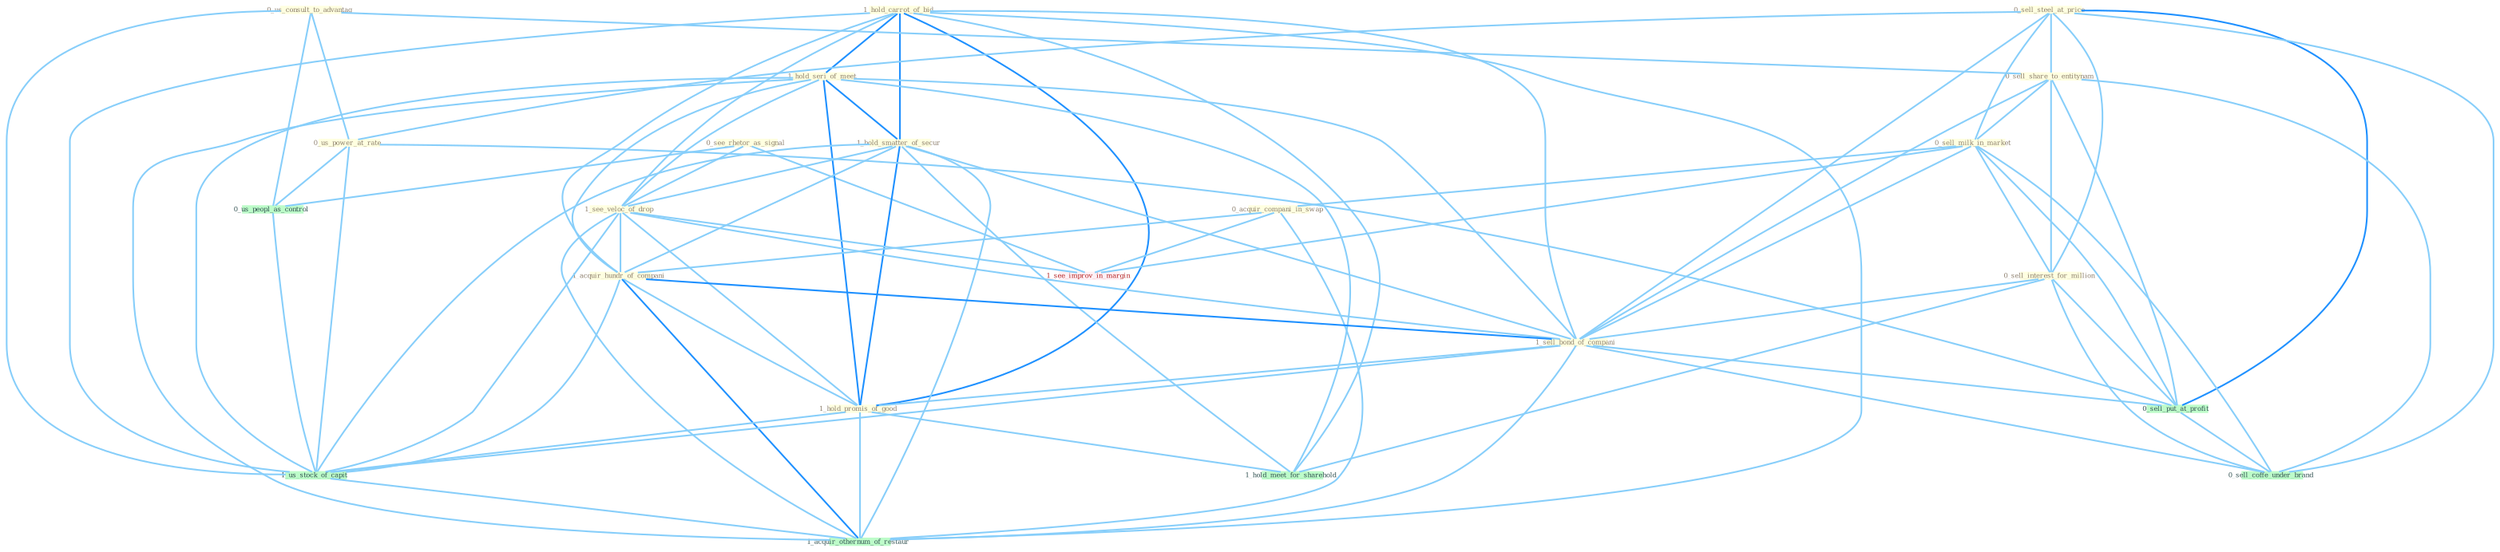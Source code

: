 Graph G{ 
    node
    [shape=polygon,style=filled,width=.5,height=.06,color="#BDFCC9",fixedsize=true,fontsize=4,
    fontcolor="#2f4f4f"];
    {node
    [color="#ffffe0", fontcolor="#8b7d6b"] "1_hold_carrot_of_bid " "0_sell_steel_at_price " "0_us_consult_to_advantag " "0_see_rhetor_as_signal " "1_hold_seri_of_meet " "1_hold_smatter_of_secur " "0_sell_share_to_entitynam " "0_sell_milk_in_market " "1_see_veloc_of_drop " "0_acquir_compani_in_swap " "0_us_power_at_rate " "0_sell_interest_for_million " "1_acquir_hundr_of_compani " "1_sell_bond_of_compani " "1_hold_promis_of_good "}
{node [color="#fff0f5", fontcolor="#b22222"] "1_see_improv_in_margin "}
edge [color="#B0E2FF"];

	"1_hold_carrot_of_bid " -- "1_hold_seri_of_meet " [w="2", color="#1e90ff" , len=0.8];
	"1_hold_carrot_of_bid " -- "1_hold_smatter_of_secur " [w="2", color="#1e90ff" , len=0.8];
	"1_hold_carrot_of_bid " -- "1_see_veloc_of_drop " [w="1", color="#87cefa" ];
	"1_hold_carrot_of_bid " -- "1_acquir_hundr_of_compani " [w="1", color="#87cefa" ];
	"1_hold_carrot_of_bid " -- "1_sell_bond_of_compani " [w="1", color="#87cefa" ];
	"1_hold_carrot_of_bid " -- "1_hold_promis_of_good " [w="2", color="#1e90ff" , len=0.8];
	"1_hold_carrot_of_bid " -- "1_us_stock_of_capit " [w="1", color="#87cefa" ];
	"1_hold_carrot_of_bid " -- "1_hold_meet_for_sharehold " [w="1", color="#87cefa" ];
	"1_hold_carrot_of_bid " -- "1_acquir_othernum_of_restaur " [w="1", color="#87cefa" ];
	"0_sell_steel_at_price " -- "0_sell_share_to_entitynam " [w="1", color="#87cefa" ];
	"0_sell_steel_at_price " -- "0_sell_milk_in_market " [w="1", color="#87cefa" ];
	"0_sell_steel_at_price " -- "0_us_power_at_rate " [w="1", color="#87cefa" ];
	"0_sell_steel_at_price " -- "0_sell_interest_for_million " [w="1", color="#87cefa" ];
	"0_sell_steel_at_price " -- "1_sell_bond_of_compani " [w="1", color="#87cefa" ];
	"0_sell_steel_at_price " -- "0_sell_put_at_profit " [w="2", color="#1e90ff" , len=0.8];
	"0_sell_steel_at_price " -- "0_sell_coffe_under_brand " [w="1", color="#87cefa" ];
	"0_us_consult_to_advantag " -- "0_sell_share_to_entitynam " [w="1", color="#87cefa" ];
	"0_us_consult_to_advantag " -- "0_us_power_at_rate " [w="1", color="#87cefa" ];
	"0_us_consult_to_advantag " -- "0_us_peopl_as_control " [w="1", color="#87cefa" ];
	"0_us_consult_to_advantag " -- "1_us_stock_of_capit " [w="1", color="#87cefa" ];
	"0_see_rhetor_as_signal " -- "1_see_veloc_of_drop " [w="1", color="#87cefa" ];
	"0_see_rhetor_as_signal " -- "0_us_peopl_as_control " [w="1", color="#87cefa" ];
	"0_see_rhetor_as_signal " -- "1_see_improv_in_margin " [w="1", color="#87cefa" ];
	"1_hold_seri_of_meet " -- "1_hold_smatter_of_secur " [w="2", color="#1e90ff" , len=0.8];
	"1_hold_seri_of_meet " -- "1_see_veloc_of_drop " [w="1", color="#87cefa" ];
	"1_hold_seri_of_meet " -- "1_acquir_hundr_of_compani " [w="1", color="#87cefa" ];
	"1_hold_seri_of_meet " -- "1_sell_bond_of_compani " [w="1", color="#87cefa" ];
	"1_hold_seri_of_meet " -- "1_hold_promis_of_good " [w="2", color="#1e90ff" , len=0.8];
	"1_hold_seri_of_meet " -- "1_us_stock_of_capit " [w="1", color="#87cefa" ];
	"1_hold_seri_of_meet " -- "1_hold_meet_for_sharehold " [w="1", color="#87cefa" ];
	"1_hold_seri_of_meet " -- "1_acquir_othernum_of_restaur " [w="1", color="#87cefa" ];
	"1_hold_smatter_of_secur " -- "1_see_veloc_of_drop " [w="1", color="#87cefa" ];
	"1_hold_smatter_of_secur " -- "1_acquir_hundr_of_compani " [w="1", color="#87cefa" ];
	"1_hold_smatter_of_secur " -- "1_sell_bond_of_compani " [w="1", color="#87cefa" ];
	"1_hold_smatter_of_secur " -- "1_hold_promis_of_good " [w="2", color="#1e90ff" , len=0.8];
	"1_hold_smatter_of_secur " -- "1_us_stock_of_capit " [w="1", color="#87cefa" ];
	"1_hold_smatter_of_secur " -- "1_hold_meet_for_sharehold " [w="1", color="#87cefa" ];
	"1_hold_smatter_of_secur " -- "1_acquir_othernum_of_restaur " [w="1", color="#87cefa" ];
	"0_sell_share_to_entitynam " -- "0_sell_milk_in_market " [w="1", color="#87cefa" ];
	"0_sell_share_to_entitynam " -- "0_sell_interest_for_million " [w="1", color="#87cefa" ];
	"0_sell_share_to_entitynam " -- "1_sell_bond_of_compani " [w="1", color="#87cefa" ];
	"0_sell_share_to_entitynam " -- "0_sell_put_at_profit " [w="1", color="#87cefa" ];
	"0_sell_share_to_entitynam " -- "0_sell_coffe_under_brand " [w="1", color="#87cefa" ];
	"0_sell_milk_in_market " -- "0_acquir_compani_in_swap " [w="1", color="#87cefa" ];
	"0_sell_milk_in_market " -- "0_sell_interest_for_million " [w="1", color="#87cefa" ];
	"0_sell_milk_in_market " -- "1_sell_bond_of_compani " [w="1", color="#87cefa" ];
	"0_sell_milk_in_market " -- "0_sell_put_at_profit " [w="1", color="#87cefa" ];
	"0_sell_milk_in_market " -- "1_see_improv_in_margin " [w="1", color="#87cefa" ];
	"0_sell_milk_in_market " -- "0_sell_coffe_under_brand " [w="1", color="#87cefa" ];
	"1_see_veloc_of_drop " -- "1_acquir_hundr_of_compani " [w="1", color="#87cefa" ];
	"1_see_veloc_of_drop " -- "1_sell_bond_of_compani " [w="1", color="#87cefa" ];
	"1_see_veloc_of_drop " -- "1_hold_promis_of_good " [w="1", color="#87cefa" ];
	"1_see_veloc_of_drop " -- "1_us_stock_of_capit " [w="1", color="#87cefa" ];
	"1_see_veloc_of_drop " -- "1_see_improv_in_margin " [w="1", color="#87cefa" ];
	"1_see_veloc_of_drop " -- "1_acquir_othernum_of_restaur " [w="1", color="#87cefa" ];
	"0_acquir_compani_in_swap " -- "1_acquir_hundr_of_compani " [w="1", color="#87cefa" ];
	"0_acquir_compani_in_swap " -- "1_see_improv_in_margin " [w="1", color="#87cefa" ];
	"0_acquir_compani_in_swap " -- "1_acquir_othernum_of_restaur " [w="1", color="#87cefa" ];
	"0_us_power_at_rate " -- "0_us_peopl_as_control " [w="1", color="#87cefa" ];
	"0_us_power_at_rate " -- "0_sell_put_at_profit " [w="1", color="#87cefa" ];
	"0_us_power_at_rate " -- "1_us_stock_of_capit " [w="1", color="#87cefa" ];
	"0_sell_interest_for_million " -- "1_sell_bond_of_compani " [w="1", color="#87cefa" ];
	"0_sell_interest_for_million " -- "0_sell_put_at_profit " [w="1", color="#87cefa" ];
	"0_sell_interest_for_million " -- "0_sell_coffe_under_brand " [w="1", color="#87cefa" ];
	"0_sell_interest_for_million " -- "1_hold_meet_for_sharehold " [w="1", color="#87cefa" ];
	"1_acquir_hundr_of_compani " -- "1_sell_bond_of_compani " [w="2", color="#1e90ff" , len=0.8];
	"1_acquir_hundr_of_compani " -- "1_hold_promis_of_good " [w="1", color="#87cefa" ];
	"1_acquir_hundr_of_compani " -- "1_us_stock_of_capit " [w="1", color="#87cefa" ];
	"1_acquir_hundr_of_compani " -- "1_acquir_othernum_of_restaur " [w="2", color="#1e90ff" , len=0.8];
	"1_sell_bond_of_compani " -- "1_hold_promis_of_good " [w="1", color="#87cefa" ];
	"1_sell_bond_of_compani " -- "0_sell_put_at_profit " [w="1", color="#87cefa" ];
	"1_sell_bond_of_compani " -- "1_us_stock_of_capit " [w="1", color="#87cefa" ];
	"1_sell_bond_of_compani " -- "0_sell_coffe_under_brand " [w="1", color="#87cefa" ];
	"1_sell_bond_of_compani " -- "1_acquir_othernum_of_restaur " [w="1", color="#87cefa" ];
	"1_hold_promis_of_good " -- "1_us_stock_of_capit " [w="1", color="#87cefa" ];
	"1_hold_promis_of_good " -- "1_hold_meet_for_sharehold " [w="1", color="#87cefa" ];
	"1_hold_promis_of_good " -- "1_acquir_othernum_of_restaur " [w="1", color="#87cefa" ];
	"0_us_peopl_as_control " -- "1_us_stock_of_capit " [w="1", color="#87cefa" ];
	"0_sell_put_at_profit " -- "0_sell_coffe_under_brand " [w="1", color="#87cefa" ];
	"1_us_stock_of_capit " -- "1_acquir_othernum_of_restaur " [w="1", color="#87cefa" ];
}